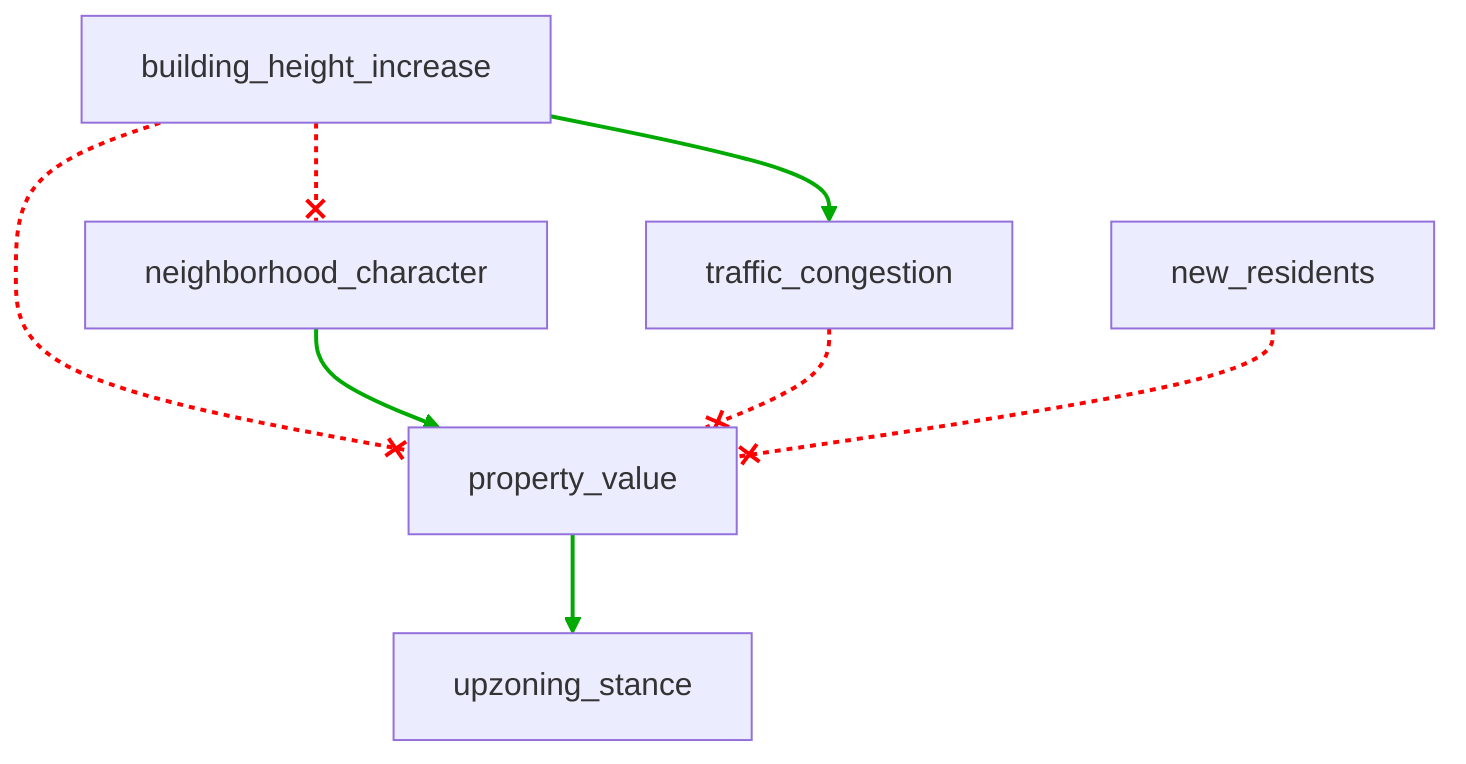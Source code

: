 flowchart TD
    n1[building_height_increase]
    n5[new_residents]
    n2[neighborhood_character]
    n4[traffic_congestion]
    n3[property_value]
    n6[upzoning_stance]
    n1 --x n2
    n1 --x n3
    n1 --> n4
    n2 --> n3
    n3 --> n6
    n4 --x n3
    n5 --x n3
    linkStyle 0 stroke:#FF0000,stroke-dasharray:3,stroke-width:2px
    linkStyle 1 stroke:#FF0000,stroke-dasharray:3,stroke-width:2px
    linkStyle 2 stroke:#00AA00,stroke-width:2px
    linkStyle 3 stroke:#00AA00,stroke-width:2px
    linkStyle 4 stroke:#00AA00,stroke-width:2px
    linkStyle 5 stroke:#FF0000,stroke-dasharray:3,stroke-width:2px
    linkStyle 6 stroke:#FF0000,stroke-dasharray:3,stroke-width:2px